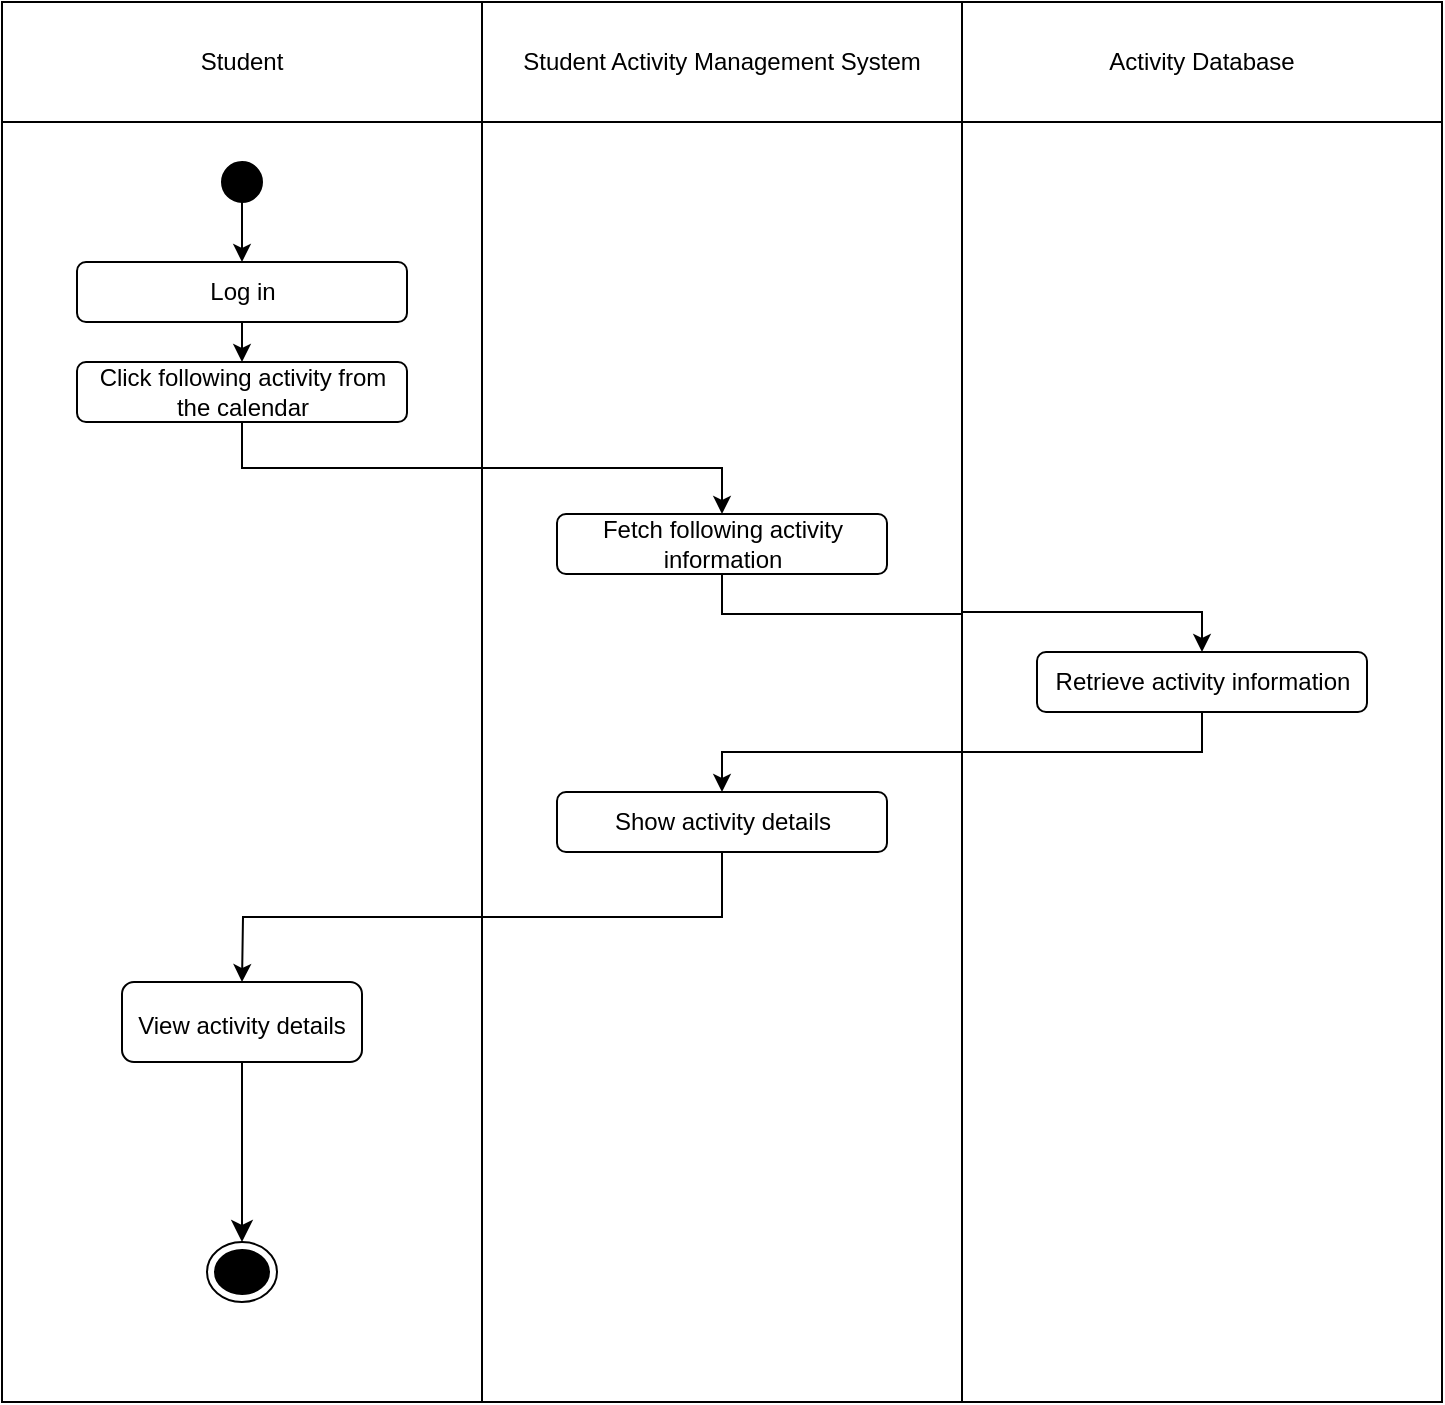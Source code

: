 <mxfile version="22.1.3" type="github">
  <diagram name="Page-1" id="NfANKXbEFXDAOwb04DQ3">
    <mxGraphModel dx="1050" dy="624" grid="1" gridSize="10" guides="1" tooltips="1" connect="1" arrows="1" fold="1" page="1" pageScale="1" pageWidth="850" pageHeight="1100" math="0" shadow="0">
      <root>
        <mxCell id="0" />
        <mxCell id="1" parent="0" />
        <mxCell id="dCUgB3aLUp0EkMlbkihi-1" value="Student" style="html=1;whiteSpace=wrap;movable=1;resizable=1;rotatable=1;deletable=1;editable=1;locked=0;connectable=1;" parent="1" vertex="1">
          <mxGeometry x="40" y="80" width="240" height="60" as="geometry" />
        </mxCell>
        <mxCell id="dCUgB3aLUp0EkMlbkihi-2" value="Student Activity Management System" style="html=1;whiteSpace=wrap;movable=1;resizable=1;rotatable=1;deletable=1;editable=1;locked=0;connectable=1;" parent="1" vertex="1">
          <mxGeometry x="280" y="80" width="240" height="60" as="geometry" />
        </mxCell>
        <mxCell id="dCUgB3aLUp0EkMlbkihi-3" value="Activity Database" style="html=1;whiteSpace=wrap;movable=1;resizable=1;rotatable=1;deletable=1;editable=1;locked=0;connectable=1;" parent="1" vertex="1">
          <mxGeometry x="520" y="80" width="240" height="60" as="geometry" />
        </mxCell>
        <mxCell id="dCUgB3aLUp0EkMlbkihi-4" value="" style="html=1;whiteSpace=wrap;movable=1;resizable=1;rotatable=1;deletable=1;editable=1;locked=0;connectable=1;" parent="1" vertex="1">
          <mxGeometry x="40" y="140" width="240" height="640" as="geometry" />
        </mxCell>
        <mxCell id="dCUgB3aLUp0EkMlbkihi-5" value="" style="html=1;whiteSpace=wrap;movable=1;resizable=1;rotatable=1;deletable=1;editable=1;locked=0;connectable=1;" parent="1" vertex="1">
          <mxGeometry x="280" y="140" width="240" height="640" as="geometry" />
        </mxCell>
        <mxCell id="dCUgB3aLUp0EkMlbkihi-6" value="" style="html=1;whiteSpace=wrap;movable=1;resizable=1;rotatable=1;deletable=1;editable=1;locked=0;connectable=1;" parent="1" vertex="1">
          <mxGeometry x="520" y="140" width="240" height="640" as="geometry" />
        </mxCell>
        <mxCell id="dCUgB3aLUp0EkMlbkihi-10" value="" style="ellipse;whiteSpace=wrap;html=1;aspect=fixed;fillColor=#000000;" parent="1" vertex="1">
          <mxGeometry x="150" y="160" width="20" height="20" as="geometry" />
        </mxCell>
        <mxCell id="dCUgB3aLUp0EkMlbkihi-11" value="" style="endArrow=classic;html=1;rounded=0;exitX=0.5;exitY=1;exitDx=0;exitDy=0;" parent="1" source="dCUgB3aLUp0EkMlbkihi-10" edge="1">
          <mxGeometry width="50" height="50" relative="1" as="geometry">
            <mxPoint x="170" y="330" as="sourcePoint" />
            <mxPoint x="160" y="210" as="targetPoint" />
          </mxGeometry>
        </mxCell>
        <mxCell id="dCUgB3aLUp0EkMlbkihi-18" style="edgeStyle=orthogonalEdgeStyle;rounded=0;orthogonalLoop=1;jettySize=auto;html=1;exitX=0.5;exitY=1;exitDx=0;exitDy=0;entryX=0.5;entryY=0;entryDx=0;entryDy=0;" parent="1" source="dCUgB3aLUp0EkMlbkihi-12" target="dCUgB3aLUp0EkMlbkihi-13" edge="1">
          <mxGeometry relative="1" as="geometry" />
        </mxCell>
        <mxCell id="dCUgB3aLUp0EkMlbkihi-12" value="Log in" style="rounded=1;whiteSpace=wrap;html=1;" parent="1" vertex="1">
          <mxGeometry x="77.5" y="210" width="165" height="30" as="geometry" />
        </mxCell>
        <mxCell id="dCUgB3aLUp0EkMlbkihi-21" style="edgeStyle=orthogonalEdgeStyle;rounded=0;orthogonalLoop=1;jettySize=auto;html=1;exitX=0.5;exitY=1;exitDx=0;exitDy=0;entryX=0.5;entryY=0;entryDx=0;entryDy=0;" parent="1" source="dCUgB3aLUp0EkMlbkihi-13" target="dCUgB3aLUp0EkMlbkihi-14" edge="1">
          <mxGeometry relative="1" as="geometry" />
        </mxCell>
        <mxCell id="dCUgB3aLUp0EkMlbkihi-13" value="Click following activity from the calendar" style="rounded=1;whiteSpace=wrap;html=1;" parent="1" vertex="1">
          <mxGeometry x="77.5" y="260" width="165" height="30" as="geometry" />
        </mxCell>
        <mxCell id="dCUgB3aLUp0EkMlbkihi-22" style="edgeStyle=orthogonalEdgeStyle;rounded=0;orthogonalLoop=1;jettySize=auto;html=1;exitX=0.5;exitY=1;exitDx=0;exitDy=0;entryX=0.5;entryY=0;entryDx=0;entryDy=0;" parent="1" source="dCUgB3aLUp0EkMlbkihi-14" target="dCUgB3aLUp0EkMlbkihi-15" edge="1">
          <mxGeometry relative="1" as="geometry" />
        </mxCell>
        <mxCell id="dCUgB3aLUp0EkMlbkihi-14" value="Fetch following activity information" style="rounded=1;whiteSpace=wrap;html=1;" parent="1" vertex="1">
          <mxGeometry x="317.5" y="336" width="165" height="30" as="geometry" />
        </mxCell>
        <mxCell id="dCUgB3aLUp0EkMlbkihi-23" style="edgeStyle=orthogonalEdgeStyle;rounded=0;orthogonalLoop=1;jettySize=auto;html=1;exitX=0.5;exitY=1;exitDx=0;exitDy=0;entryX=0.5;entryY=0;entryDx=0;entryDy=0;" parent="1" source="dCUgB3aLUp0EkMlbkihi-15" target="dCUgB3aLUp0EkMlbkihi-16" edge="1">
          <mxGeometry relative="1" as="geometry" />
        </mxCell>
        <mxCell id="dCUgB3aLUp0EkMlbkihi-15" value="Retrieve activity information" style="rounded=1;whiteSpace=wrap;html=1;" parent="1" vertex="1">
          <mxGeometry x="557.5" y="405" width="165" height="30" as="geometry" />
        </mxCell>
        <mxCell id="dCUgB3aLUp0EkMlbkihi-25" style="edgeStyle=orthogonalEdgeStyle;rounded=0;orthogonalLoop=1;jettySize=auto;html=1;exitX=0.5;exitY=1;exitDx=0;exitDy=0;entryX=0.5;entryY=0;entryDx=0;entryDy=0;" parent="1" source="dCUgB3aLUp0EkMlbkihi-16" edge="1">
          <mxGeometry relative="1" as="geometry">
            <mxPoint x="160" y="570" as="targetPoint" />
          </mxGeometry>
        </mxCell>
        <mxCell id="dCUgB3aLUp0EkMlbkihi-16" value="Show activity details" style="rounded=1;whiteSpace=wrap;html=1;" parent="1" vertex="1">
          <mxGeometry x="317.5" y="475" width="165" height="30" as="geometry" />
        </mxCell>
        <mxCell id="dCUgB3aLUp0EkMlbkihi-28" value="" style="ellipse;html=1;shape=endState;fillColor=#000000;strokeColor=#000;" parent="1" vertex="1">
          <mxGeometry x="142.5" y="700" width="35" height="30" as="geometry" />
        </mxCell>
        <mxCell id="CNan1BPdTwJGC_Sgi3b9-7" style="edgeStyle=none;curved=1;rounded=0;orthogonalLoop=1;jettySize=auto;html=1;fontSize=12;startSize=8;endSize=8;" edge="1" parent="1" source="CNan1BPdTwJGC_Sgi3b9-6">
          <mxGeometry relative="1" as="geometry">
            <mxPoint x="160" y="700" as="targetPoint" />
          </mxGeometry>
        </mxCell>
        <mxCell id="CNan1BPdTwJGC_Sgi3b9-6" value="&lt;font style=&quot;font-size: 12px;&quot;&gt;View activity details&lt;/font&gt;" style="rounded=1;whiteSpace=wrap;html=1;fontSize=16;" vertex="1" parent="1">
          <mxGeometry x="100" y="570" width="120" height="40" as="geometry" />
        </mxCell>
      </root>
    </mxGraphModel>
  </diagram>
</mxfile>

